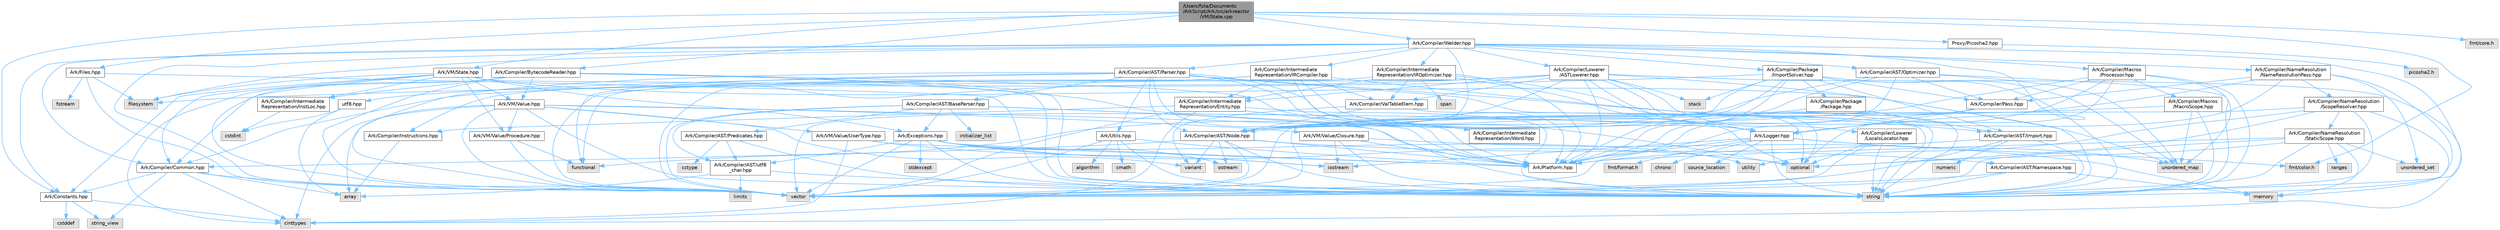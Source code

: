 digraph "/Users/fola/Documents/ArkScript/Ark/src/arkreactor/VM/State.cpp"
{
 // INTERACTIVE_SVG=YES
 // LATEX_PDF_SIZE
  bgcolor="transparent";
  edge [fontname=Helvetica,fontsize=10,labelfontname=Helvetica,labelfontsize=10];
  node [fontname=Helvetica,fontsize=10,shape=box,height=0.2,width=0.4];
  Node1 [id="Node000001",label="/Users/fola/Documents\l/ArkScript/Ark/src/arkreactor\l/VM/State.cpp",height=0.2,width=0.4,color="gray40", fillcolor="grey60", style="filled", fontcolor="black",tooltip=" "];
  Node1 -> Node2 [id="edge1_Node000001_Node000002",color="steelblue1",style="solid",tooltip=" "];
  Node2 [id="Node000002",label="Ark/VM/State.hpp",height=0.2,width=0.4,color="grey40", fillcolor="white", style="filled",URL="$d0/db5/State_8hpp.html",tooltip="State used by the virtual machine: it loads the bytecode, can compile it if needed,..."];
  Node2 -> Node3 [id="edge2_Node000002_Node000003",color="steelblue1",style="solid",tooltip=" "];
  Node3 [id="Node000003",label="string",height=0.2,width=0.4,color="grey60", fillcolor="#E0E0E0", style="filled",tooltip=" "];
  Node2 -> Node4 [id="edge3_Node000002_Node000004",color="steelblue1",style="solid",tooltip=" "];
  Node4 [id="Node000004",label="vector",height=0.2,width=0.4,color="grey60", fillcolor="#E0E0E0", style="filled",tooltip=" "];
  Node2 -> Node5 [id="edge4_Node000002_Node000005",color="steelblue1",style="solid",tooltip=" "];
  Node5 [id="Node000005",label="unordered_map",height=0.2,width=0.4,color="grey60", fillcolor="#E0E0E0", style="filled",tooltip=" "];
  Node2 -> Node6 [id="edge5_Node000002_Node000006",color="steelblue1",style="solid",tooltip=" "];
  Node6 [id="Node000006",label="filesystem",height=0.2,width=0.4,color="grey60", fillcolor="#E0E0E0", style="filled",tooltip=" "];
  Node2 -> Node7 [id="edge6_Node000002_Node000007",color="steelblue1",style="solid",tooltip=" "];
  Node7 [id="Node000007",label="Ark/Constants.hpp",height=0.2,width=0.4,color="grey40", fillcolor="white", style="filled",URL="$d6/de9/Constants_8hpp.html",tooltip="Constants used by ArkScript."];
  Node7 -> Node8 [id="edge7_Node000007_Node000008",color="steelblue1",style="solid",tooltip=" "];
  Node8 [id="Node000008",label="string_view",height=0.2,width=0.4,color="grey60", fillcolor="#E0E0E0", style="filled",tooltip=" "];
  Node7 -> Node9 [id="edge8_Node000007_Node000009",color="steelblue1",style="solid",tooltip=" "];
  Node9 [id="Node000009",label="cinttypes",height=0.2,width=0.4,color="grey60", fillcolor="#E0E0E0", style="filled",tooltip=" "];
  Node7 -> Node10 [id="edge9_Node000007_Node000010",color="steelblue1",style="solid",tooltip=" "];
  Node10 [id="Node000010",label="cstddef",height=0.2,width=0.4,color="grey60", fillcolor="#E0E0E0", style="filled",tooltip=" "];
  Node2 -> Node11 [id="edge10_Node000002_Node000011",color="steelblue1",style="solid",tooltip=" "];
  Node11 [id="Node000011",label="Ark/VM/Value.hpp",height=0.2,width=0.4,color="grey40", fillcolor="white", style="filled",URL="$de/dfd/Value_8hpp.html",tooltip="Default value type handled by the virtual machine."];
  Node11 -> Node4 [id="edge11_Node000011_Node000004",color="steelblue1",style="solid",tooltip=" "];
  Node11 -> Node12 [id="edge12_Node000011_Node000012",color="steelblue1",style="solid",tooltip=" "];
  Node12 [id="Node000012",label="variant",height=0.2,width=0.4,color="grey60", fillcolor="#E0E0E0", style="filled",tooltip=" "];
  Node11 -> Node3 [id="edge13_Node000011_Node000003",color="steelblue1",style="solid",tooltip=" "];
  Node11 -> Node9 [id="edge14_Node000011_Node000009",color="steelblue1",style="solid",tooltip=" "];
  Node11 -> Node13 [id="edge15_Node000011_Node000013",color="steelblue1",style="solid",tooltip=" "];
  Node13 [id="Node000013",label="array",height=0.2,width=0.4,color="grey60", fillcolor="#E0E0E0", style="filled",tooltip=" "];
  Node11 -> Node14 [id="edge16_Node000011_Node000014",color="steelblue1",style="solid",tooltip=" "];
  Node14 [id="Node000014",label="Ark/VM/Value/Closure.hpp",height=0.2,width=0.4,color="grey40", fillcolor="white", style="filled",URL="$dc/dd5/Closure_8hpp.html",tooltip="Subtype of the value type, handling closures."];
  Node14 -> Node15 [id="edge17_Node000014_Node000015",color="steelblue1",style="solid",tooltip=" "];
  Node15 [id="Node000015",label="memory",height=0.2,width=0.4,color="grey60", fillcolor="#E0E0E0", style="filled",tooltip=" "];
  Node14 -> Node16 [id="edge18_Node000014_Node000016",color="steelblue1",style="solid",tooltip=" "];
  Node16 [id="Node000016",label="iostream",height=0.2,width=0.4,color="grey60", fillcolor="#E0E0E0", style="filled",tooltip=" "];
  Node14 -> Node3 [id="edge19_Node000014_Node000003",color="steelblue1",style="solid",tooltip=" "];
  Node14 -> Node17 [id="edge20_Node000014_Node000017",color="steelblue1",style="solid",tooltip=" "];
  Node17 [id="Node000017",label="Ark/Platform.hpp",height=0.2,width=0.4,color="grey40", fillcolor="white", style="filled",URL="$d5/d40/Platform_8hpp.html",tooltip="ArkScript configuration macros."];
  Node11 -> Node18 [id="edge21_Node000011_Node000018",color="steelblue1",style="solid",tooltip=" "];
  Node18 [id="Node000018",label="Ark/VM/Value/UserType.hpp",height=0.2,width=0.4,color="grey40", fillcolor="white", style="filled",URL="$dc/d3d/UserType_8hpp.html",tooltip="Subtype of the value, capable of handling any C++ type."];
  Node18 -> Node16 [id="edge22_Node000018_Node000016",color="steelblue1",style="solid",tooltip=" "];
  Node18 -> Node9 [id="edge23_Node000018_Node000009",color="steelblue1",style="solid",tooltip=" "];
  Node18 -> Node17 [id="edge24_Node000018_Node000017",color="steelblue1",style="solid",tooltip=" "];
  Node11 -> Node19 [id="edge25_Node000011_Node000019",color="steelblue1",style="solid",tooltip=" "];
  Node19 [id="Node000019",label="Ark/VM/Value/Procedure.hpp",height=0.2,width=0.4,color="grey40", fillcolor="white", style="filled",URL="$da/dcf/Procedure_8hpp.html",tooltip="Wrapper object for user-defined functions."];
  Node19 -> Node20 [id="edge26_Node000019_Node000020",color="steelblue1",style="solid",tooltip=" "];
  Node20 [id="Node000020",label="functional",height=0.2,width=0.4,color="grey60", fillcolor="#E0E0E0", style="filled",tooltip=" "];
  Node19 -> Node4 [id="edge27_Node000019_Node000004",color="steelblue1",style="solid",tooltip=" "];
  Node11 -> Node17 [id="edge28_Node000011_Node000017",color="steelblue1",style="solid",tooltip=" "];
  Node2 -> Node19 [id="edge29_Node000002_Node000019",color="steelblue1",style="solid",tooltip=" "];
  Node2 -> Node21 [id="edge30_Node000002_Node000021",color="steelblue1",style="solid",tooltip=" "];
  Node21 [id="Node000021",label="Ark/Compiler/Common.hpp",height=0.2,width=0.4,color="grey40", fillcolor="white", style="filled",URL="$d8/ddd/Common_8hpp.html",tooltip="Common code for the compiler."];
  Node21 -> Node13 [id="edge31_Node000021_Node000013",color="steelblue1",style="solid",tooltip=" "];
  Node21 -> Node8 [id="edge32_Node000021_Node000008",color="steelblue1",style="solid",tooltip=" "];
  Node21 -> Node4 [id="edge33_Node000021_Node000004",color="steelblue1",style="solid",tooltip=" "];
  Node21 -> Node9 [id="edge34_Node000021_Node000009",color="steelblue1",style="solid",tooltip=" "];
  Node21 -> Node7 [id="edge35_Node000021_Node000007",color="steelblue1",style="solid",tooltip=" "];
  Node2 -> Node22 [id="edge36_Node000002_Node000022",color="steelblue1",style="solid",tooltip=" "];
  Node22 [id="Node000022",label="Ark/Exceptions.hpp",height=0.2,width=0.4,color="grey40", fillcolor="white", style="filled",URL="$d2/de9/Exceptions_8hpp.html",tooltip="ArkScript homemade exceptions."];
  Node22 -> Node3 [id="edge37_Node000022_Node000003",color="steelblue1",style="solid",tooltip=" "];
  Node22 -> Node23 [id="edge38_Node000022_Node000023",color="steelblue1",style="solid",tooltip=" "];
  Node23 [id="Node000023",label="utility",height=0.2,width=0.4,color="grey60", fillcolor="#E0E0E0", style="filled",tooltip=" "];
  Node22 -> Node4 [id="edge39_Node000022_Node000004",color="steelblue1",style="solid",tooltip=" "];
  Node22 -> Node24 [id="edge40_Node000022_Node000024",color="steelblue1",style="solid",tooltip=" "];
  Node24 [id="Node000024",label="stdexcept",height=0.2,width=0.4,color="grey60", fillcolor="#E0E0E0", style="filled",tooltip=" "];
  Node22 -> Node25 [id="edge41_Node000022_Node000025",color="steelblue1",style="solid",tooltip=" "];
  Node25 [id="Node000025",label="optional",height=0.2,width=0.4,color="grey60", fillcolor="#E0E0E0", style="filled",tooltip=" "];
  Node22 -> Node26 [id="edge42_Node000022_Node000026",color="steelblue1",style="solid",tooltip=" "];
  Node26 [id="Node000026",label="ostream",height=0.2,width=0.4,color="grey60", fillcolor="#E0E0E0", style="filled",tooltip=" "];
  Node22 -> Node16 [id="edge43_Node000022_Node000016",color="steelblue1",style="solid",tooltip=" "];
  Node22 -> Node27 [id="edge44_Node000022_Node000027",color="steelblue1",style="solid",tooltip=" "];
  Node27 [id="Node000027",label="Ark/Compiler/AST/utf8\l_char.hpp",height=0.2,width=0.4,color="grey40", fillcolor="white", style="filled",URL="$db/d4e/utf8__char_8hpp.html",tooltip=" "];
  Node27 -> Node13 [id="edge45_Node000027_Node000013",color="steelblue1",style="solid",tooltip=" "];
  Node27 -> Node3 [id="edge46_Node000027_Node000003",color="steelblue1",style="solid",tooltip=" "];
  Node27 -> Node28 [id="edge47_Node000027_Node000028",color="steelblue1",style="solid",tooltip=" "];
  Node28 [id="Node000028",label="limits",height=0.2,width=0.4,color="grey60", fillcolor="#E0E0E0", style="filled",tooltip=" "];
  Node22 -> Node17 [id="edge48_Node000022_Node000017",color="steelblue1",style="solid",tooltip=" "];
  Node2 -> Node29 [id="edge49_Node000002_Node000029",color="steelblue1",style="solid",tooltip=" "];
  Node29 [id="Node000029",label="Ark/Compiler/Intermediate\lRepresentation/InstLoc.hpp",height=0.2,width=0.4,color="grey40", fillcolor="white", style="filled",URL="$d5/d3a/InstLoc_8hpp.html",tooltip=" "];
  Node29 -> Node30 [id="edge50_Node000029_Node000030",color="steelblue1",style="solid",tooltip=" "];
  Node30 [id="Node000030",label="cstdint",height=0.2,width=0.4,color="grey60", fillcolor="#E0E0E0", style="filled",tooltip=" "];
  Node1 -> Node7 [id="edge51_Node000001_Node000007",color="steelblue1",style="solid",tooltip=" "];
  Node1 -> Node31 [id="edge52_Node000001_Node000031",color="steelblue1",style="solid",tooltip=" "];
  Node31 [id="Node000031",label="Ark/Files.hpp",height=0.2,width=0.4,color="grey40", fillcolor="white", style="filled",URL="$d4/dc0/Files_8hpp.html",tooltip="Lots of utilities about the filesystem."];
  Node31 -> Node3 [id="edge53_Node000031_Node000003",color="steelblue1",style="solid",tooltip=" "];
  Node31 -> Node4 [id="edge54_Node000031_Node000004",color="steelblue1",style="solid",tooltip=" "];
  Node31 -> Node32 [id="edge55_Node000031_Node000032",color="steelblue1",style="solid",tooltip=" "];
  Node32 [id="Node000032",label="fstream",height=0.2,width=0.4,color="grey60", fillcolor="#E0E0E0", style="filled",tooltip=" "];
  Node31 -> Node6 [id="edge56_Node000031_Node000006",color="steelblue1",style="solid",tooltip=" "];
  Node1 -> Node33 [id="edge57_Node000001_Node000033",color="steelblue1",style="solid",tooltip=" "];
  Node33 [id="Node000033",label="Ark/Compiler/Welder.hpp",height=0.2,width=0.4,color="grey40", fillcolor="white", style="filled",URL="$de/d8e/Welder_8hpp.html",tooltip="In charge of welding everything needed to compile code."];
  Node33 -> Node3 [id="edge58_Node000033_Node000003",color="steelblue1",style="solid",tooltip=" "];
  Node33 -> Node4 [id="edge59_Node000033_Node000004",color="steelblue1",style="solid",tooltip=" "];
  Node33 -> Node6 [id="edge60_Node000033_Node000006",color="steelblue1",style="solid",tooltip=" "];
  Node33 -> Node21 [id="edge61_Node000033_Node000021",color="steelblue1",style="solid",tooltip=" "];
  Node33 -> Node34 [id="edge62_Node000033_Node000034",color="steelblue1",style="solid",tooltip=" "];
  Node34 [id="Node000034",label="Ark/Compiler/AST/Node.hpp",height=0.2,width=0.4,color="grey40", fillcolor="white", style="filled",URL="$d7/dc6/Node_8hpp.html",tooltip="AST node used by the parser, optimizer and compiler."];
  Node34 -> Node12 [id="edge63_Node000034_Node000012",color="steelblue1",style="solid",tooltip=" "];
  Node34 -> Node26 [id="edge64_Node000034_Node000026",color="steelblue1",style="solid",tooltip=" "];
  Node34 -> Node3 [id="edge65_Node000034_Node000003",color="steelblue1",style="solid",tooltip=" "];
  Node34 -> Node4 [id="edge66_Node000034_Node000004",color="steelblue1",style="solid",tooltip=" "];
  Node34 -> Node35 [id="edge67_Node000034_Node000035",color="steelblue1",style="solid",tooltip=" "];
  Node35 [id="Node000035",label="Ark/Compiler/AST/Namespace.hpp",height=0.2,width=0.4,color="grey40", fillcolor="white", style="filled",URL="$da/d33/Namespace_8hpp.html",tooltip=" "];
  Node35 -> Node3 [id="edge68_Node000035_Node000003",color="steelblue1",style="solid",tooltip=" "];
  Node35 -> Node4 [id="edge69_Node000035_Node000004",color="steelblue1",style="solid",tooltip=" "];
  Node35 -> Node15 [id="edge70_Node000035_Node000015",color="steelblue1",style="solid",tooltip=" "];
  Node34 -> Node21 [id="edge71_Node000034_Node000021",color="steelblue1",style="solid",tooltip=" "];
  Node34 -> Node17 [id="edge72_Node000034_Node000017",color="steelblue1",style="solid",tooltip=" "];
  Node33 -> Node36 [id="edge73_Node000033_Node000036",color="steelblue1",style="solid",tooltip=" "];
  Node36 [id="Node000036",label="Ark/Compiler/AST/Parser.hpp",height=0.2,width=0.4,color="grey40", fillcolor="white", style="filled",URL="$d7/ddd/Parser_8hpp.html",tooltip="Parse ArkScript code, but do not handle any import declarations."];
  Node36 -> Node37 [id="edge74_Node000036_Node000037",color="steelblue1",style="solid",tooltip=" "];
  Node37 [id="Node000037",label="Ark/Compiler/AST/BaseParser.hpp",height=0.2,width=0.4,color="grey40", fillcolor="white", style="filled",URL="$d3/d70/BaseParser_8hpp.html",tooltip=" "];
  Node37 -> Node3 [id="edge75_Node000037_Node000003",color="steelblue1",style="solid",tooltip=" "];
  Node37 -> Node4 [id="edge76_Node000037_Node000004",color="steelblue1",style="solid",tooltip=" "];
  Node37 -> Node38 [id="edge77_Node000037_Node000038",color="steelblue1",style="solid",tooltip=" "];
  Node38 [id="Node000038",label="initializer_list",height=0.2,width=0.4,color="grey60", fillcolor="#E0E0E0", style="filled",tooltip=" "];
  Node37 -> Node17 [id="edge78_Node000037_Node000017",color="steelblue1",style="solid",tooltip=" "];
  Node37 -> Node22 [id="edge79_Node000037_Node000022",color="steelblue1",style="solid",tooltip=" "];
  Node37 -> Node39 [id="edge80_Node000037_Node000039",color="steelblue1",style="solid",tooltip=" "];
  Node39 [id="Node000039",label="Ark/Compiler/AST/Predicates.hpp",height=0.2,width=0.4,color="grey40", fillcolor="white", style="filled",URL="$dc/d59/Predicates_8hpp.html",tooltip=" "];
  Node39 -> Node3 [id="edge81_Node000039_Node000003",color="steelblue1",style="solid",tooltip=" "];
  Node39 -> Node40 [id="edge82_Node000039_Node000040",color="steelblue1",style="solid",tooltip=" "];
  Node40 [id="Node000040",label="cctype",height=0.2,width=0.4,color="grey60", fillcolor="#E0E0E0", style="filled",tooltip=" "];
  Node39 -> Node27 [id="edge83_Node000039_Node000027",color="steelblue1",style="solid",tooltip=" "];
  Node37 -> Node27 [id="edge84_Node000037_Node000027",color="steelblue1",style="solid",tooltip=" "];
  Node36 -> Node34 [id="edge85_Node000036_Node000034",color="steelblue1",style="solid",tooltip=" "];
  Node36 -> Node41 [id="edge86_Node000036_Node000041",color="steelblue1",style="solid",tooltip=" "];
  Node41 [id="Node000041",label="Ark/Compiler/AST/Import.hpp",height=0.2,width=0.4,color="grey40", fillcolor="white", style="filled",URL="$d4/d32/Import_8hpp.html",tooltip=" "];
  Node41 -> Node4 [id="edge87_Node000041_Node000004",color="steelblue1",style="solid",tooltip=" "];
  Node41 -> Node3 [id="edge88_Node000041_Node000003",color="steelblue1",style="solid",tooltip=" "];
  Node41 -> Node42 [id="edge89_Node000041_Node000042",color="steelblue1",style="solid",tooltip=" "];
  Node42 [id="Node000042",label="numeric",height=0.2,width=0.4,color="grey60", fillcolor="#E0E0E0", style="filled",tooltip=" "];
  Node41 -> Node17 [id="edge90_Node000041_Node000017",color="steelblue1",style="solid",tooltip=" "];
  Node36 -> Node43 [id="edge91_Node000036_Node000043",color="steelblue1",style="solid",tooltip=" "];
  Node43 [id="Node000043",label="Ark/Logger.hpp",height=0.2,width=0.4,color="grey40", fillcolor="white", style="filled",URL="$d9/d11/Logger_8hpp.html",tooltip="Internal logger."];
  Node43 -> Node16 [id="edge92_Node000043_Node000016",color="steelblue1",style="solid",tooltip=" "];
  Node43 -> Node44 [id="edge93_Node000043_Node000044",color="steelblue1",style="solid",tooltip=" "];
  Node44 [id="Node000044",label="fmt/format.h",height=0.2,width=0.4,color="grey60", fillcolor="#E0E0E0", style="filled",tooltip=" "];
  Node43 -> Node3 [id="edge94_Node000043_Node000003",color="steelblue1",style="solid",tooltip=" "];
  Node43 -> Node45 [id="edge95_Node000043_Node000045",color="steelblue1",style="solid",tooltip=" "];
  Node45 [id="Node000045",label="chrono",height=0.2,width=0.4,color="grey60", fillcolor="#E0E0E0", style="filled",tooltip=" "];
  Node43 -> Node46 [id="edge96_Node000043_Node000046",color="steelblue1",style="solid",tooltip=" "];
  Node46 [id="Node000046",label="source_location",height=0.2,width=0.4,color="grey60", fillcolor="#E0E0E0", style="filled",tooltip=" "];
  Node43 -> Node4 [id="edge97_Node000043_Node000004",color="steelblue1",style="solid",tooltip=" "];
  Node43 -> Node5 [id="edge98_Node000043_Node000005",color="steelblue1",style="solid",tooltip=" "];
  Node43 -> Node47 [id="edge99_Node000043_Node000047",color="steelblue1",style="solid",tooltip=" "];
  Node47 [id="Node000047",label="fmt/color.h",height=0.2,width=0.4,color="grey60", fillcolor="#E0E0E0", style="filled",tooltip=" "];
  Node36 -> Node48 [id="edge100_Node000036_Node000048",color="steelblue1",style="solid",tooltip=" "];
  Node48 [id="Node000048",label="Ark/Utils.hpp",height=0.2,width=0.4,color="grey40", fillcolor="white", style="filled",URL="$d4/dcb/Ark_2Utils_8hpp.html",tooltip="Lots of utilities about string, filesystem and more."];
  Node48 -> Node17 [id="edge101_Node000048_Node000017",color="steelblue1",style="solid",tooltip=" "];
  Node48 -> Node49 [id="edge102_Node000048_Node000049",color="steelblue1",style="solid",tooltip=" "];
  Node49 [id="Node000049",label="algorithm",height=0.2,width=0.4,color="grey60", fillcolor="#E0E0E0", style="filled",tooltip=" "];
  Node48 -> Node3 [id="edge103_Node000048_Node000003",color="steelblue1",style="solid",tooltip=" "];
  Node48 -> Node4 [id="edge104_Node000048_Node000004",color="steelblue1",style="solid",tooltip=" "];
  Node48 -> Node50 [id="edge105_Node000048_Node000050",color="steelblue1",style="solid",tooltip=" "];
  Node50 [id="Node000050",label="cmath",height=0.2,width=0.4,color="grey60", fillcolor="#E0E0E0", style="filled",tooltip=" "];
  Node36 -> Node17 [id="edge106_Node000036_Node000017",color="steelblue1",style="solid",tooltip=" "];
  Node36 -> Node3 [id="edge107_Node000036_Node000003",color="steelblue1",style="solid",tooltip=" "];
  Node36 -> Node4 [id="edge108_Node000036_Node000004",color="steelblue1",style="solid",tooltip=" "];
  Node36 -> Node25 [id="edge109_Node000036_Node000025",color="steelblue1",style="solid",tooltip=" "];
  Node36 -> Node20 [id="edge110_Node000036_Node000020",color="steelblue1",style="solid",tooltip=" "];
  Node36 -> Node51 [id="edge111_Node000036_Node000051",color="steelblue1",style="solid",tooltip=" "];
  Node51 [id="Node000051",label="utf8.hpp",height=0.2,width=0.4,color="grey40", fillcolor="white", style="filled",URL="$d1/d85/utf8_8hpp.html",tooltip=" "];
  Node51 -> Node13 [id="edge112_Node000051_Node000013",color="steelblue1",style="solid",tooltip=" "];
  Node51 -> Node30 [id="edge113_Node000051_Node000030",color="steelblue1",style="solid",tooltip=" "];
  Node33 -> Node52 [id="edge114_Node000033_Node000052",color="steelblue1",style="solid",tooltip=" "];
  Node52 [id="Node000052",label="Ark/Compiler/Lowerer\l/ASTLowerer.hpp",height=0.2,width=0.4,color="grey40", fillcolor="white", style="filled",URL="$db/d08/ASTLowerer_8hpp.html",tooltip=" "];
  Node52 -> Node53 [id="edge115_Node000052_Node000053",color="steelblue1",style="solid",tooltip=" "];
  Node53 [id="Node000053",label="stack",height=0.2,width=0.4,color="grey60", fillcolor="#E0E0E0", style="filled",tooltip=" "];
  Node52 -> Node4 [id="edge116_Node000052_Node000004",color="steelblue1",style="solid",tooltip=" "];
  Node52 -> Node3 [id="edge117_Node000052_Node000003",color="steelblue1",style="solid",tooltip=" "];
  Node52 -> Node9 [id="edge118_Node000052_Node000009",color="steelblue1",style="solid",tooltip=" "];
  Node52 -> Node25 [id="edge119_Node000052_Node000025",color="steelblue1",style="solid",tooltip=" "];
  Node52 -> Node17 [id="edge120_Node000052_Node000017",color="steelblue1",style="solid",tooltip=" "];
  Node52 -> Node43 [id="edge121_Node000052_Node000043",color="steelblue1",style="solid",tooltip=" "];
  Node52 -> Node54 [id="edge122_Node000052_Node000054",color="steelblue1",style="solid",tooltip=" "];
  Node54 [id="Node000054",label="Ark/Compiler/Instructions.hpp",height=0.2,width=0.4,color="grey40", fillcolor="white", style="filled",URL="$d8/daa/Instructions_8hpp.html",tooltip="The different instructions used by the compiler and virtual machine."];
  Node54 -> Node13 [id="edge123_Node000054_Node000013",color="steelblue1",style="solid",tooltip=" "];
  Node52 -> Node55 [id="edge124_Node000052_Node000055",color="steelblue1",style="solid",tooltip=" "];
  Node55 [id="Node000055",label="Ark/Compiler/Intermediate\lRepresentation/Entity.hpp",height=0.2,width=0.4,color="grey40", fillcolor="white", style="filled",URL="$de/da6/Entity_8hpp.html",tooltip="An entity in the IR is a bundle of information."];
  Node55 -> Node9 [id="edge125_Node000055_Node000009",color="steelblue1",style="solid",tooltip=" "];
  Node55 -> Node4 [id="edge126_Node000055_Node000004",color="steelblue1",style="solid",tooltip=" "];
  Node55 -> Node3 [id="edge127_Node000055_Node000003",color="steelblue1",style="solid",tooltip=" "];
  Node55 -> Node56 [id="edge128_Node000055_Node000056",color="steelblue1",style="solid",tooltip=" "];
  Node56 [id="Node000056",label="Ark/Compiler/Intermediate\lRepresentation/Word.hpp",height=0.2,width=0.4,color="grey40", fillcolor="white", style="filled",URL="$db/d53/Word_8hpp.html",tooltip="Describe an instruction and its immediate argument."];
  Node55 -> Node54 [id="edge129_Node000055_Node000054",color="steelblue1",style="solid",tooltip=" "];
  Node52 -> Node34 [id="edge130_Node000052_Node000034",color="steelblue1",style="solid",tooltip=" "];
  Node52 -> Node57 [id="edge131_Node000052_Node000057",color="steelblue1",style="solid",tooltip=" "];
  Node57 [id="Node000057",label="Ark/Compiler/ValTableElem.hpp",height=0.2,width=0.4,color="grey40", fillcolor="white", style="filled",URL="$dd/de7/ValTableElem_8hpp.html",tooltip="The basic value type handled by the compiler."];
  Node57 -> Node12 [id="edge132_Node000057_Node000012",color="steelblue1",style="solid",tooltip=" "];
  Node57 -> Node3 [id="edge133_Node000057_Node000003",color="steelblue1",style="solid",tooltip=" "];
  Node57 -> Node34 [id="edge134_Node000057_Node000034",color="steelblue1",style="solid",tooltip=" "];
  Node52 -> Node58 [id="edge135_Node000052_Node000058",color="steelblue1",style="solid",tooltip=" "];
  Node58 [id="Node000058",label="Ark/Compiler/Lowerer\l/LocalsLocator.hpp",height=0.2,width=0.4,color="grey40", fillcolor="white", style="filled",URL="$df/dd6/LocalsLocator_8hpp.html",tooltip="Track locals at compile."];
  Node58 -> Node4 [id="edge136_Node000058_Node000004",color="steelblue1",style="solid",tooltip=" "];
  Node58 -> Node3 [id="edge137_Node000058_Node000003",color="steelblue1",style="solid",tooltip=" "];
  Node58 -> Node25 [id="edge138_Node000058_Node000025",color="steelblue1",style="solid",tooltip=" "];
  Node33 -> Node59 [id="edge139_Node000033_Node000059",color="steelblue1",style="solid",tooltip=" "];
  Node59 [id="Node000059",label="Ark/Compiler/Intermediate\lRepresentation/IROptimizer.hpp",height=0.2,width=0.4,color="grey40", fillcolor="white", style="filled",URL="$d0/de2/IROptimizer_8hpp.html",tooltip="Optimize IR based on IR entity grouped by 2 (or more)"];
  Node59 -> Node17 [id="edge140_Node000059_Node000017",color="steelblue1",style="solid",tooltip=" "];
  Node59 -> Node43 [id="edge141_Node000059_Node000043",color="steelblue1",style="solid",tooltip=" "];
  Node59 -> Node57 [id="edge142_Node000059_Node000057",color="steelblue1",style="solid",tooltip=" "];
  Node59 -> Node55 [id="edge143_Node000059_Node000055",color="steelblue1",style="solid",tooltip=" "];
  Node59 -> Node60 [id="edge144_Node000059_Node000060",color="steelblue1",style="solid",tooltip=" "];
  Node60 [id="Node000060",label="span",height=0.2,width=0.4,color="grey60", fillcolor="#E0E0E0", style="filled",tooltip=" "];
  Node59 -> Node25 [id="edge145_Node000059_Node000025",color="steelblue1",style="solid",tooltip=" "];
  Node59 -> Node20 [id="edge146_Node000059_Node000020",color="steelblue1",style="solid",tooltip=" "];
  Node33 -> Node61 [id="edge147_Node000033_Node000061",color="steelblue1",style="solid",tooltip=" "];
  Node61 [id="Node000061",label="Ark/Compiler/Intermediate\lRepresentation/IRCompiler.hpp",height=0.2,width=0.4,color="grey40", fillcolor="white", style="filled",URL="$df/d86/IRCompiler_8hpp.html",tooltip="Compile the intermediate representation to bytecode."];
  Node61 -> Node4 [id="edge148_Node000061_Node000004",color="steelblue1",style="solid",tooltip=" "];
  Node61 -> Node3 [id="edge149_Node000061_Node000003",color="steelblue1",style="solid",tooltip=" "];
  Node61 -> Node17 [id="edge150_Node000061_Node000017",color="steelblue1",style="solid",tooltip=" "];
  Node61 -> Node43 [id="edge151_Node000061_Node000043",color="steelblue1",style="solid",tooltip=" "];
  Node61 -> Node21 [id="edge152_Node000061_Node000021",color="steelblue1",style="solid",tooltip=" "];
  Node61 -> Node57 [id="edge153_Node000061_Node000057",color="steelblue1",style="solid",tooltip=" "];
  Node61 -> Node55 [id="edge154_Node000061_Node000055",color="steelblue1",style="solid",tooltip=" "];
  Node33 -> Node7 [id="edge155_Node000033_Node000007",color="steelblue1",style="solid",tooltip=" "];
  Node33 -> Node43 [id="edge156_Node000033_Node000043",color="steelblue1",style="solid",tooltip=" "];
  Node33 -> Node62 [id="edge157_Node000033_Node000062",color="steelblue1",style="solid",tooltip=" "];
  Node62 [id="Node000062",label="Ark/Compiler/Package\l/ImportSolver.hpp",height=0.2,width=0.4,color="grey40", fillcolor="white", style="filled",URL="$d1/db0/ImportSolver_8hpp.html",tooltip="Handle imports, resolve them with modules and everything."];
  Node62 -> Node53 [id="edge158_Node000062_Node000053",color="steelblue1",style="solid",tooltip=" "];
  Node62 -> Node4 [id="edge159_Node000062_Node000004",color="steelblue1",style="solid",tooltip=" "];
  Node62 -> Node3 [id="edge160_Node000062_Node000003",color="steelblue1",style="solid",tooltip=" "];
  Node62 -> Node6 [id="edge161_Node000062_Node000006",color="steelblue1",style="solid",tooltip=" "];
  Node62 -> Node5 [id="edge162_Node000062_Node000005",color="steelblue1",style="solid",tooltip=" "];
  Node62 -> Node17 [id="edge163_Node000062_Node000017",color="steelblue1",style="solid",tooltip=" "];
  Node62 -> Node63 [id="edge164_Node000062_Node000063",color="steelblue1",style="solid",tooltip=" "];
  Node63 [id="Node000063",label="Ark/Compiler/Pass.hpp",height=0.2,width=0.4,color="grey40", fillcolor="white", style="filled",URL="$df/d5f/Pass_8hpp.html",tooltip="Interface for a compiler pass (take in an AST, output an AST)"];
  Node63 -> Node17 [id="edge165_Node000063_Node000017",color="steelblue1",style="solid",tooltip=" "];
  Node63 -> Node34 [id="edge166_Node000063_Node000034",color="steelblue1",style="solid",tooltip=" "];
  Node63 -> Node43 [id="edge167_Node000063_Node000043",color="steelblue1",style="solid",tooltip=" "];
  Node62 -> Node34 [id="edge168_Node000062_Node000034",color="steelblue1",style="solid",tooltip=" "];
  Node62 -> Node41 [id="edge169_Node000062_Node000041",color="steelblue1",style="solid",tooltip=" "];
  Node62 -> Node64 [id="edge170_Node000062_Node000064",color="steelblue1",style="solid",tooltip=" "];
  Node64 [id="Node000064",label="Ark/Compiler/Package\l/Package.hpp",height=0.2,width=0.4,color="grey40", fillcolor="white", style="filled",URL="$d8/d80/Package_8hpp.html",tooltip=" "];
  Node64 -> Node34 [id="edge171_Node000064_Node000034",color="steelblue1",style="solid",tooltip=" "];
  Node64 -> Node41 [id="edge172_Node000064_Node000041",color="steelblue1",style="solid",tooltip=" "];
  Node33 -> Node65 [id="edge173_Node000033_Node000065",color="steelblue1",style="solid",tooltip=" "];
  Node65 [id="Node000065",label="Ark/Compiler/Macros\l/Processor.hpp",height=0.2,width=0.4,color="grey40", fillcolor="white", style="filled",URL="$de/db1/Processor_8hpp.html",tooltip="Handles the macros and their expansion in ArkScript source code."];
  Node65 -> Node17 [id="edge174_Node000065_Node000017",color="steelblue1",style="solid",tooltip=" "];
  Node65 -> Node34 [id="edge175_Node000065_Node000034",color="steelblue1",style="solid",tooltip=" "];
  Node65 -> Node66 [id="edge176_Node000065_Node000066",color="steelblue1",style="solid",tooltip=" "];
  Node66 [id="Node000066",label="Ark/Compiler/Macros\l/MacroScope.hpp",height=0.2,width=0.4,color="grey40", fillcolor="white", style="filled",URL="$d7/dfb/MacroScope_8hpp.html",tooltip="Defines tools to handle macro definitions."];
  Node66 -> Node34 [id="edge177_Node000066_Node000034",color="steelblue1",style="solid",tooltip=" "];
  Node66 -> Node5 [id="edge178_Node000066_Node000005",color="steelblue1",style="solid",tooltip=" "];
  Node66 -> Node3 [id="edge179_Node000066_Node000003",color="steelblue1",style="solid",tooltip=" "];
  Node65 -> Node63 [id="edge180_Node000065_Node000063",color="steelblue1",style="solid",tooltip=" "];
  Node65 -> Node5 [id="edge181_Node000065_Node000005",color="steelblue1",style="solid",tooltip=" "];
  Node65 -> Node25 [id="edge182_Node000065_Node000025",color="steelblue1",style="solid",tooltip=" "];
  Node65 -> Node3 [id="edge183_Node000065_Node000003",color="steelblue1",style="solid",tooltip=" "];
  Node33 -> Node67 [id="edge184_Node000033_Node000067",color="steelblue1",style="solid",tooltip=" "];
  Node67 [id="Node000067",label="Ark/Compiler/AST/Optimizer.hpp",height=0.2,width=0.4,color="grey40", fillcolor="white", style="filled",URL="$db/d93/Optimizer_8hpp.html",tooltip="Optimizes a given ArkScript AST."];
  Node67 -> Node20 [id="edge185_Node000067_Node000020",color="steelblue1",style="solid",tooltip=" "];
  Node67 -> Node5 [id="edge186_Node000067_Node000005",color="steelblue1",style="solid",tooltip=" "];
  Node67 -> Node3 [id="edge187_Node000067_Node000003",color="steelblue1",style="solid",tooltip=" "];
  Node67 -> Node17 [id="edge188_Node000067_Node000017",color="steelblue1",style="solid",tooltip=" "];
  Node67 -> Node63 [id="edge189_Node000067_Node000063",color="steelblue1",style="solid",tooltip=" "];
  Node67 -> Node34 [id="edge190_Node000067_Node000034",color="steelblue1",style="solid",tooltip=" "];
  Node33 -> Node68 [id="edge191_Node000033_Node000068",color="steelblue1",style="solid",tooltip=" "];
  Node68 [id="Node000068",label="Ark/Compiler/NameResolution\l/NameResolutionPass.hpp",height=0.2,width=0.4,color="grey40", fillcolor="white", style="filled",URL="$d4/de8/NameResolutionPass_8hpp.html",tooltip="Resolves names and fully qualify them in the AST (prefixing them with the package they are from)"];
  Node68 -> Node4 [id="edge192_Node000068_Node000004",color="steelblue1",style="solid",tooltip=" "];
  Node68 -> Node3 [id="edge193_Node000068_Node000003",color="steelblue1",style="solid",tooltip=" "];
  Node68 -> Node69 [id="edge194_Node000068_Node000069",color="steelblue1",style="solid",tooltip=" "];
  Node69 [id="Node000069",label="unordered_set",height=0.2,width=0.4,color="grey60", fillcolor="#E0E0E0", style="filled",tooltip=" "];
  Node68 -> Node17 [id="edge195_Node000068_Node000017",color="steelblue1",style="solid",tooltip=" "];
  Node68 -> Node63 [id="edge196_Node000068_Node000063",color="steelblue1",style="solid",tooltip=" "];
  Node68 -> Node70 [id="edge197_Node000068_Node000070",color="steelblue1",style="solid",tooltip=" "];
  Node70 [id="Node000070",label="Ark/Compiler/NameResolution\l/ScopeResolver.hpp",height=0.2,width=0.4,color="grey40", fillcolor="white", style="filled",URL="$db/d5b/ScopeResolver_8hpp.html",tooltip="Handle scope resolution at compile time."];
  Node70 -> Node3 [id="edge198_Node000070_Node000003",color="steelblue1",style="solid",tooltip=" "];
  Node70 -> Node25 [id="edge199_Node000070_Node000025",color="steelblue1",style="solid",tooltip=" "];
  Node70 -> Node15 [id="edge200_Node000070_Node000015",color="steelblue1",style="solid",tooltip=" "];
  Node70 -> Node4 [id="edge201_Node000070_Node000004",color="steelblue1",style="solid",tooltip=" "];
  Node70 -> Node23 [id="edge202_Node000070_Node000023",color="steelblue1",style="solid",tooltip=" "];
  Node70 -> Node71 [id="edge203_Node000070_Node000071",color="steelblue1",style="solid",tooltip=" "];
  Node71 [id="Node000071",label="Ark/Compiler/NameResolution\l/StaticScope.hpp",height=0.2,width=0.4,color="grey40", fillcolor="white", style="filled",URL="$df/db8/StaticScope_8hpp.html",tooltip="Static scopes (for functions, loops) and namespace scopes (for packages) definitions,..."];
  Node71 -> Node3 [id="edge204_Node000071_Node000003",color="steelblue1",style="solid",tooltip=" "];
  Node71 -> Node25 [id="edge205_Node000071_Node000025",color="steelblue1",style="solid",tooltip=" "];
  Node71 -> Node15 [id="edge206_Node000071_Node000015",color="steelblue1",style="solid",tooltip=" "];
  Node71 -> Node4 [id="edge207_Node000071_Node000004",color="steelblue1",style="solid",tooltip=" "];
  Node71 -> Node72 [id="edge208_Node000071_Node000072",color="steelblue1",style="solid",tooltip=" "];
  Node72 [id="Node000072",label="ranges",height=0.2,width=0.4,color="grey60", fillcolor="#E0E0E0", style="filled",tooltip=" "];
  Node71 -> Node69 [id="edge209_Node000071_Node000069",color="steelblue1",style="solid",tooltip=" "];
  Node71 -> Node17 [id="edge210_Node000071_Node000017",color="steelblue1",style="solid",tooltip=" "];
  Node1 -> Node73 [id="edge211_Node000001_Node000073",color="steelblue1",style="solid",tooltip=" "];
  Node73 [id="Node000073",label="Proxy/Picosha2.hpp",height=0.2,width=0.4,color="grey40", fillcolor="white", style="filled",URL="$db/d7c/Picosha2_8hpp.html",tooltip=" "];
  Node73 -> Node74 [id="edge212_Node000073_Node000074",color="steelblue1",style="solid",tooltip=" "];
  Node74 [id="Node000074",label="picosha2.h",height=0.2,width=0.4,color="grey60", fillcolor="#E0E0E0", style="filled",tooltip=" "];
  Node1 -> Node75 [id="edge213_Node000001_Node000075",color="steelblue1",style="solid",tooltip=" "];
  Node75 [id="Node000075",label="Ark/Compiler/BytecodeReader.hpp",height=0.2,width=0.4,color="grey40", fillcolor="white", style="filled",URL="$d1/d84/BytecodeReader_8hpp.html",tooltip="A bytecode disassembler for ArkScript."];
  Node75 -> Node4 [id="edge214_Node000075_Node000004",color="steelblue1",style="solid",tooltip=" "];
  Node75 -> Node3 [id="edge215_Node000075_Node000003",color="steelblue1",style="solid",tooltip=" "];
  Node75 -> Node9 [id="edge216_Node000075_Node000009",color="steelblue1",style="solid",tooltip=" "];
  Node75 -> Node25 [id="edge217_Node000075_Node000025",color="steelblue1",style="solid",tooltip=" "];
  Node75 -> Node17 [id="edge218_Node000075_Node000017",color="steelblue1",style="solid",tooltip=" "];
  Node75 -> Node21 [id="edge219_Node000075_Node000021",color="steelblue1",style="solid",tooltip=" "];
  Node75 -> Node11 [id="edge220_Node000075_Node000011",color="steelblue1",style="solid",tooltip=" "];
  Node75 -> Node29 [id="edge221_Node000075_Node000029",color="steelblue1",style="solid",tooltip=" "];
  Node1 -> Node76 [id="edge222_Node000001_Node000076",color="steelblue1",style="solid",tooltip=" "];
  Node76 [id="Node000076",label="fmt/core.h",height=0.2,width=0.4,color="grey60", fillcolor="#E0E0E0", style="filled",tooltip=" "];
  Node1 -> Node47 [id="edge223_Node000001_Node000047",color="steelblue1",style="solid",tooltip=" "];
}

